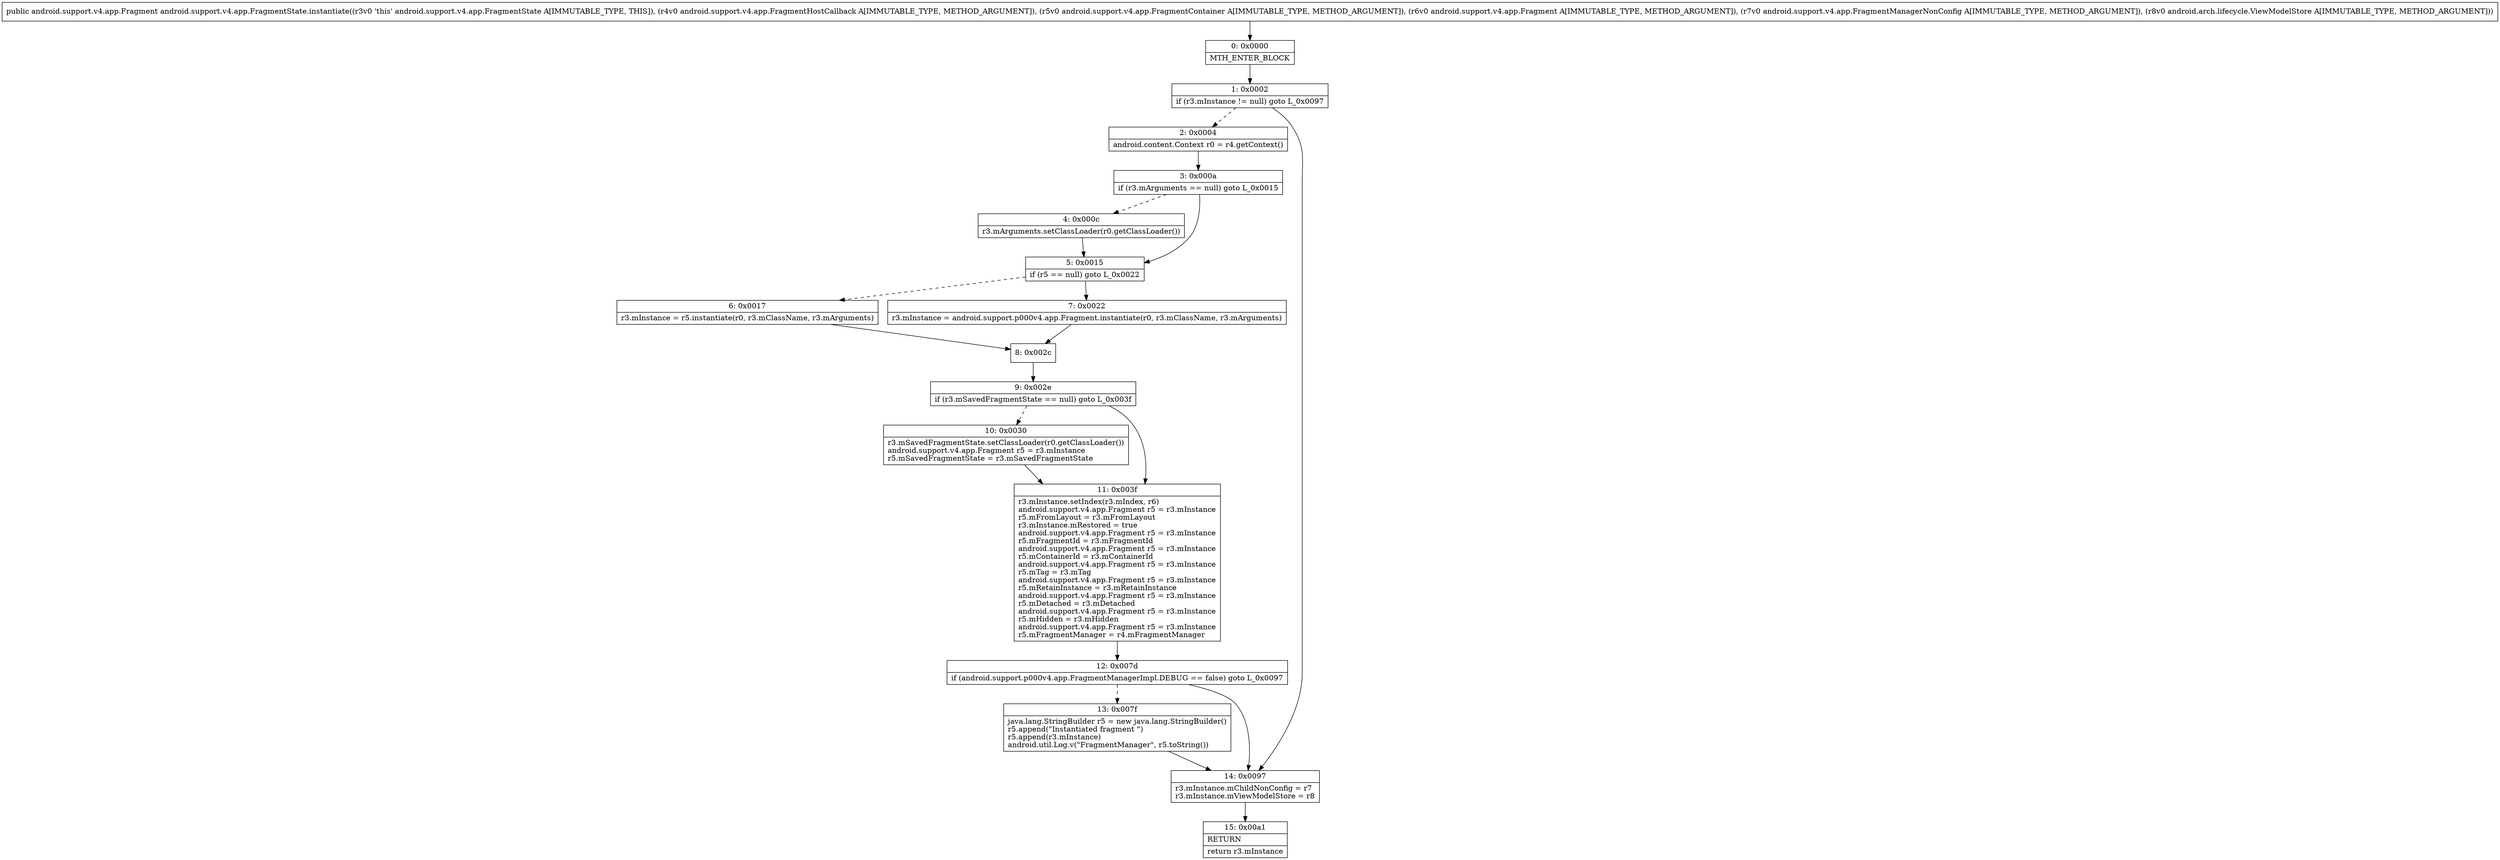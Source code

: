 digraph "CFG forandroid.support.v4.app.FragmentState.instantiate(Landroid\/support\/v4\/app\/FragmentHostCallback;Landroid\/support\/v4\/app\/FragmentContainer;Landroid\/support\/v4\/app\/Fragment;Landroid\/support\/v4\/app\/FragmentManagerNonConfig;Landroid\/arch\/lifecycle\/ViewModelStore;)Landroid\/support\/v4\/app\/Fragment;" {
Node_0 [shape=record,label="{0\:\ 0x0000|MTH_ENTER_BLOCK\l}"];
Node_1 [shape=record,label="{1\:\ 0x0002|if (r3.mInstance != null) goto L_0x0097\l}"];
Node_2 [shape=record,label="{2\:\ 0x0004|android.content.Context r0 = r4.getContext()\l}"];
Node_3 [shape=record,label="{3\:\ 0x000a|if (r3.mArguments == null) goto L_0x0015\l}"];
Node_4 [shape=record,label="{4\:\ 0x000c|r3.mArguments.setClassLoader(r0.getClassLoader())\l}"];
Node_5 [shape=record,label="{5\:\ 0x0015|if (r5 == null) goto L_0x0022\l}"];
Node_6 [shape=record,label="{6\:\ 0x0017|r3.mInstance = r5.instantiate(r0, r3.mClassName, r3.mArguments)\l}"];
Node_7 [shape=record,label="{7\:\ 0x0022|r3.mInstance = android.support.p000v4.app.Fragment.instantiate(r0, r3.mClassName, r3.mArguments)\l}"];
Node_8 [shape=record,label="{8\:\ 0x002c}"];
Node_9 [shape=record,label="{9\:\ 0x002e|if (r3.mSavedFragmentState == null) goto L_0x003f\l}"];
Node_10 [shape=record,label="{10\:\ 0x0030|r3.mSavedFragmentState.setClassLoader(r0.getClassLoader())\landroid.support.v4.app.Fragment r5 = r3.mInstance\lr5.mSavedFragmentState = r3.mSavedFragmentState\l}"];
Node_11 [shape=record,label="{11\:\ 0x003f|r3.mInstance.setIndex(r3.mIndex, r6)\landroid.support.v4.app.Fragment r5 = r3.mInstance\lr5.mFromLayout = r3.mFromLayout\lr3.mInstance.mRestored = true\landroid.support.v4.app.Fragment r5 = r3.mInstance\lr5.mFragmentId = r3.mFragmentId\landroid.support.v4.app.Fragment r5 = r3.mInstance\lr5.mContainerId = r3.mContainerId\landroid.support.v4.app.Fragment r5 = r3.mInstance\lr5.mTag = r3.mTag\landroid.support.v4.app.Fragment r5 = r3.mInstance\lr5.mRetainInstance = r3.mRetainInstance\landroid.support.v4.app.Fragment r5 = r3.mInstance\lr5.mDetached = r3.mDetached\landroid.support.v4.app.Fragment r5 = r3.mInstance\lr5.mHidden = r3.mHidden\landroid.support.v4.app.Fragment r5 = r3.mInstance\lr5.mFragmentManager = r4.mFragmentManager\l}"];
Node_12 [shape=record,label="{12\:\ 0x007d|if (android.support.p000v4.app.FragmentManagerImpl.DEBUG == false) goto L_0x0097\l}"];
Node_13 [shape=record,label="{13\:\ 0x007f|java.lang.StringBuilder r5 = new java.lang.StringBuilder()\lr5.append(\"Instantiated fragment \")\lr5.append(r3.mInstance)\landroid.util.Log.v(\"FragmentManager\", r5.toString())\l}"];
Node_14 [shape=record,label="{14\:\ 0x0097|r3.mInstance.mChildNonConfig = r7\lr3.mInstance.mViewModelStore = r8\l}"];
Node_15 [shape=record,label="{15\:\ 0x00a1|RETURN\l|return r3.mInstance\l}"];
MethodNode[shape=record,label="{public android.support.v4.app.Fragment android.support.v4.app.FragmentState.instantiate((r3v0 'this' android.support.v4.app.FragmentState A[IMMUTABLE_TYPE, THIS]), (r4v0 android.support.v4.app.FragmentHostCallback A[IMMUTABLE_TYPE, METHOD_ARGUMENT]), (r5v0 android.support.v4.app.FragmentContainer A[IMMUTABLE_TYPE, METHOD_ARGUMENT]), (r6v0 android.support.v4.app.Fragment A[IMMUTABLE_TYPE, METHOD_ARGUMENT]), (r7v0 android.support.v4.app.FragmentManagerNonConfig A[IMMUTABLE_TYPE, METHOD_ARGUMENT]), (r8v0 android.arch.lifecycle.ViewModelStore A[IMMUTABLE_TYPE, METHOD_ARGUMENT])) }"];
MethodNode -> Node_0;
Node_0 -> Node_1;
Node_1 -> Node_2[style=dashed];
Node_1 -> Node_14;
Node_2 -> Node_3;
Node_3 -> Node_4[style=dashed];
Node_3 -> Node_5;
Node_4 -> Node_5;
Node_5 -> Node_6[style=dashed];
Node_5 -> Node_7;
Node_6 -> Node_8;
Node_7 -> Node_8;
Node_8 -> Node_9;
Node_9 -> Node_10[style=dashed];
Node_9 -> Node_11;
Node_10 -> Node_11;
Node_11 -> Node_12;
Node_12 -> Node_13[style=dashed];
Node_12 -> Node_14;
Node_13 -> Node_14;
Node_14 -> Node_15;
}

